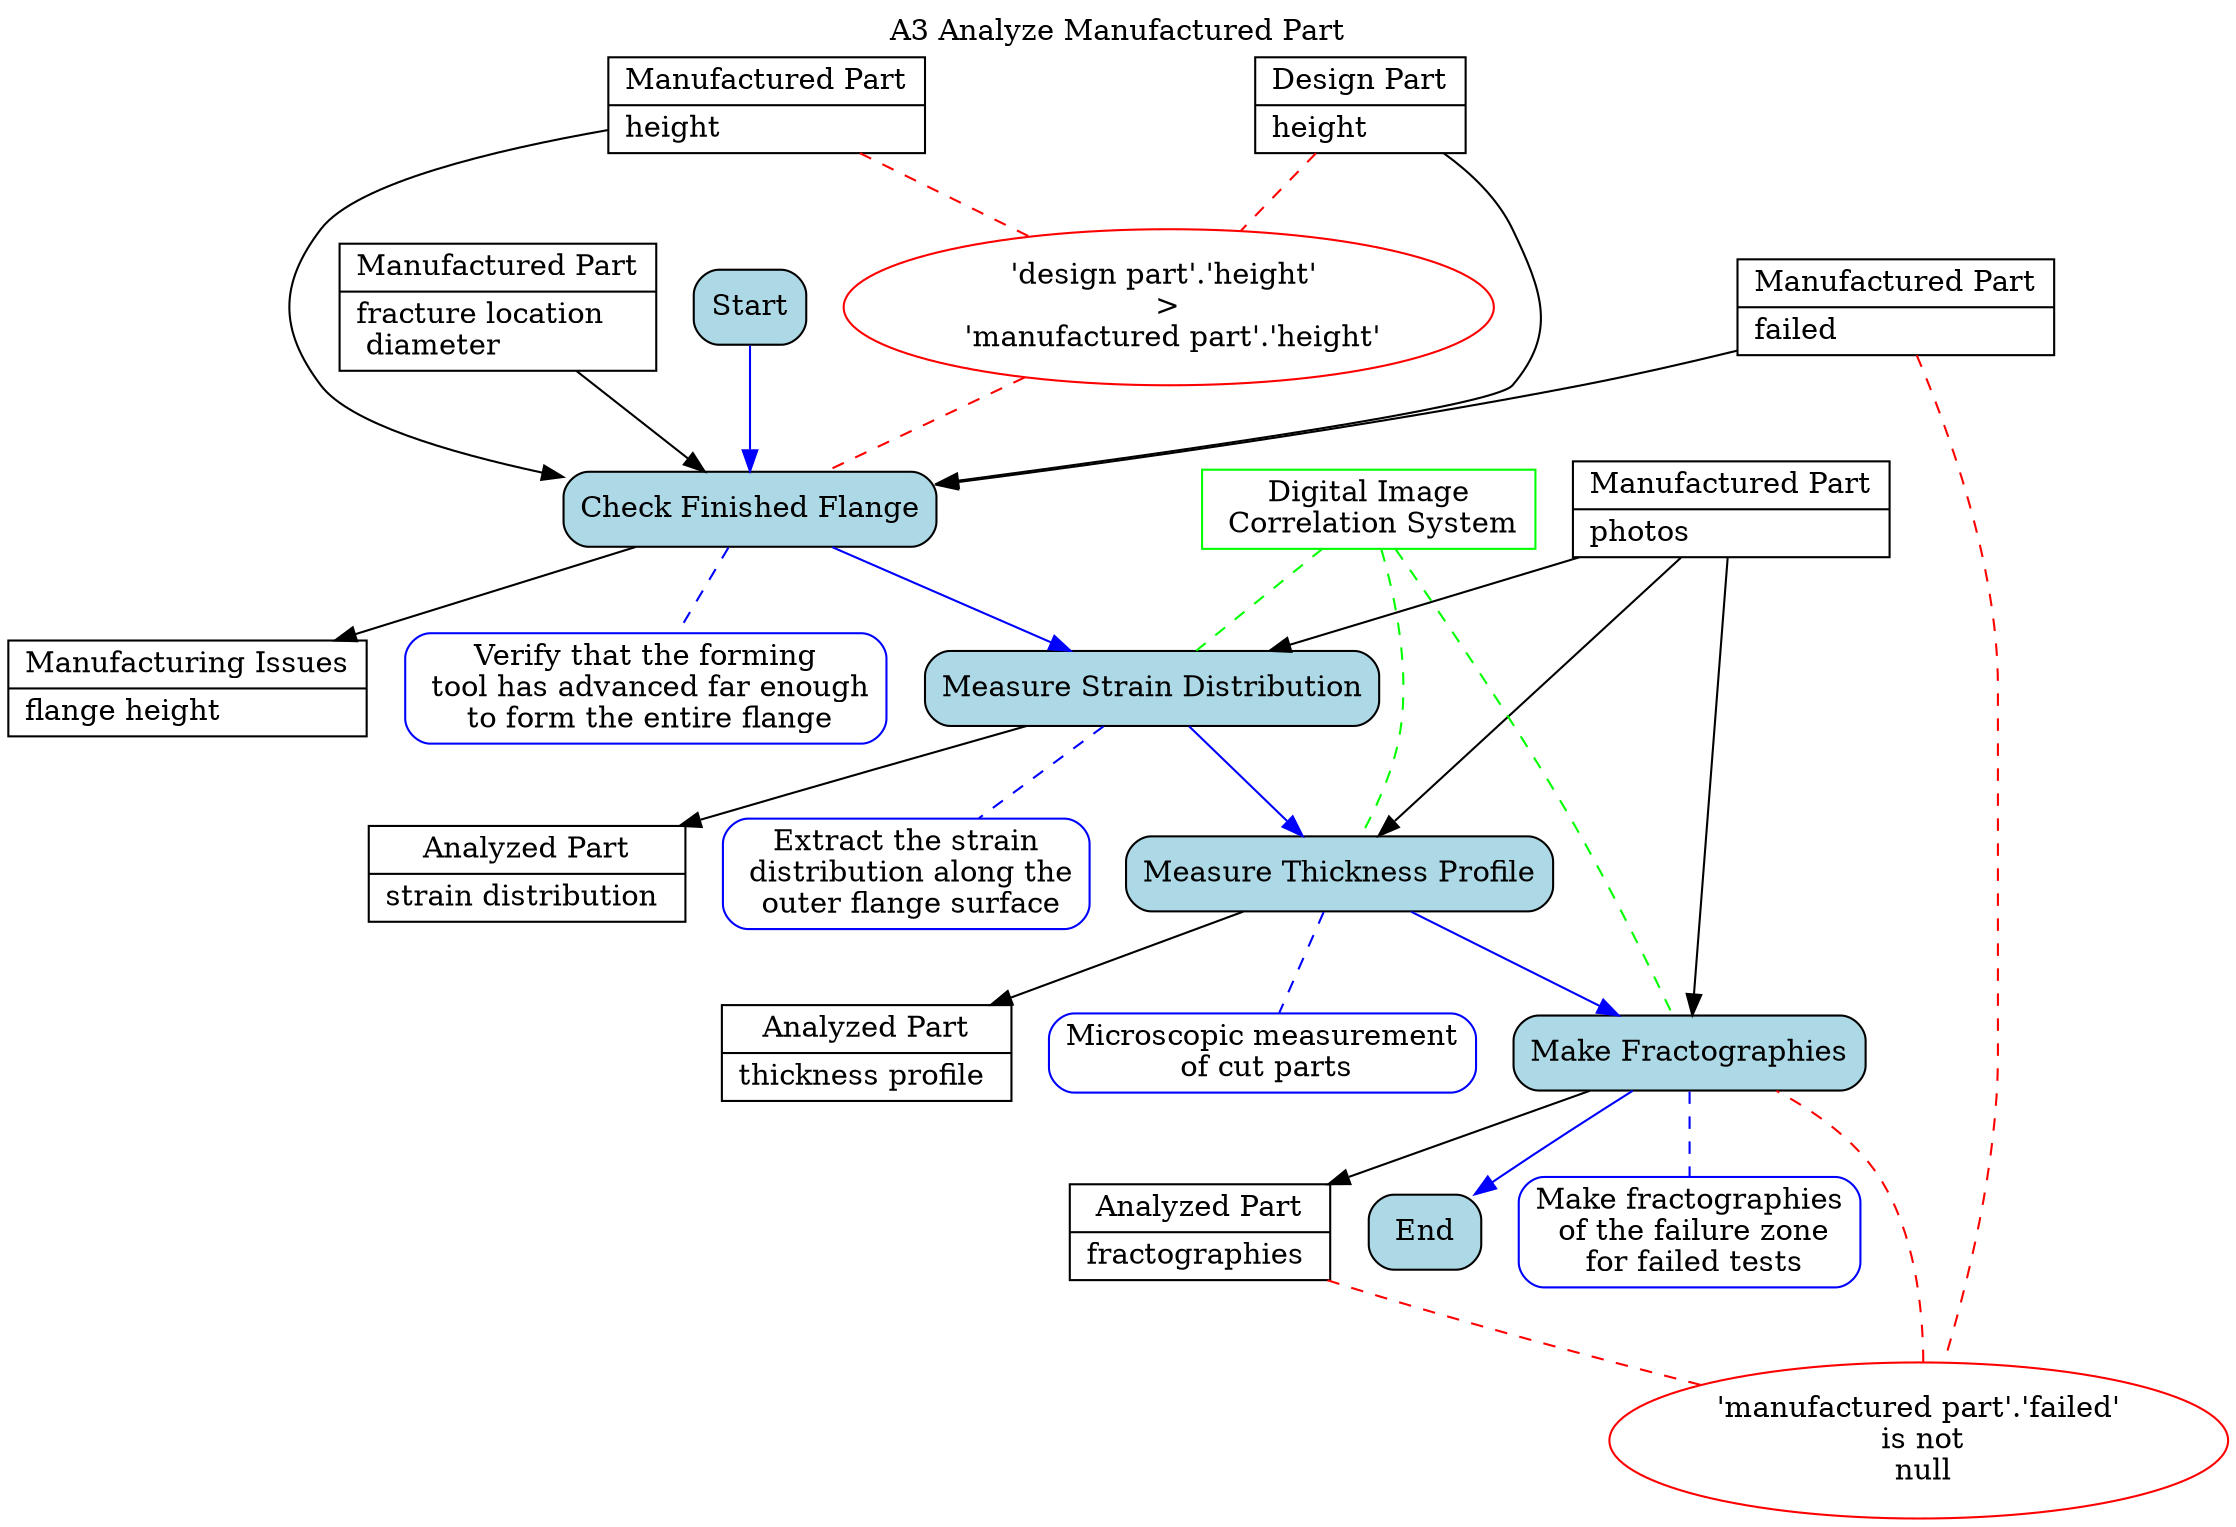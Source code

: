 digraph behaviourmodel {


# activity title
labelloc="t"
label="A3 Analyze Manufactured Part"

# inputs and outputs
node [shape=record, style=filled, fillcolor=white, color=black]
des_part [label="{Design Part | height \l}"]
mfd_part_fail [label="{Manufactured Part | failed \l}"]
mfd_part_h [label="{Manufactured Part | height \l}"]
mfd_part [label="{Manufactured Part | fracture location \l diameter \l}"]
mfd_photo [label="{Manufactured Part | photos \l}"]
ana_strain [label="{Analyzed Part | strain distribution \l}"]
ana_thick [label="{Analyzed Part | thickness profile \l}"]
ana_fract [label="{Analyzed Part | fractographies \l}"]
iss [label="{Manufacturing Issues | flange height \l}"]

# mechanisms
node [shape=box, style=filled, fillcolor=white, color=green]
dic [label="Digital Image\n Correlation System"]

# tasks definition
node [shape=box, style="filled, rounded", fillcolor=lightblue, color=black]
Start
t1 [label="Check Finished Flange"]
t2 [label="Measure Strain Distribution"]
t3 [label="Measure Thickness Profile"]
t4 [label="Make Fractographies"]
End

# rules
node [shape=box, style="filled, rounded", fillcolor=white, color=blue]
r1 [label="Verify that the forming\n tool has advanced far enough\n to form the entire flange"]
r2 [label="Extract the strain\n distribution along the\n outer flange surface"]
r3 [label="Microscopic measurement\n of cut parts"]
r4 [label="Make fractographies\n of the failure zone\n for failed tests"]

# attaching rules
edge [dir=none, color=blue, style=dashed]
t1 -> r1
t2 -> r2
t3 -> r3
t4 -> r4

# task sequence
edge [dir=forward, color=blue, fontcolor=blue, style=solid]
Start -> t1
t1 -> t2
t2 -> t3
t3 -> t4
t4 -> End

# attaching mechanisms
edge [dir=none, color=green, style=dashed]
dic -> {t2, t3, t4}

# attaching inputs and outputs
edge [dir=forward, color=black, fontcolor=black, style=solid]
{des_part, mfd_part_fail, mfd_part_h, mfd_part} -> t1
t1 -> iss
mfd_photo -> {t2, t3, t4}
t2 -> ana_strain
t3 -> ana_thick
t4 -> ana_fract

# constraints
node [shape=ellipse, style=filled, fillcolor=white, color=red]
c1 [label="'design part'.'height' \n > \n 'manufactured part'.'height'"]
c4 [label="'manufactured part'.'failed'\n is not\n null"]

# attaching constraints
edge [dir=none, color=red, style=dashed]
{des_part, mfd_part_h} -> c1 -> t1
{ana_fract, mfd_part_fail} -> c4 -> t4

}

